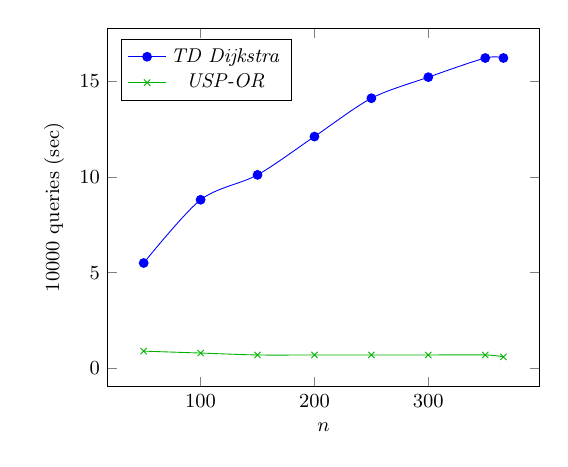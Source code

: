 \tikzstyle{textstyle}=[font=\fontsize{9}{9}\selectfont]
\begin{tikzpicture}[textstyle, scale=0.8]
    \begin{axis}[
        xlabel={$n$},
        ylabel={$10000$ queries (sec)},
		legend pos=north west
        ]
        
    \addplot[smooth,mark=*,color=blue] plot coordinates {
		(50,5.5)
		(100,8.8)
		(150,10.1)
		(200,12.1)
		(250,14.1)
		(300,15.2)
		(350,16.2)
		(366,16.2)
    };
    \addlegendentry{\textit{TD Dijkstra}}
    
    \addplot[smooth,mark=x,color=green!70!black] plot coordinates {
		(50,0.9)
		(100,0.8)
		(150,0.7)
		(200,0.7)
		(250,0.7)
		(300,0.7)
		(350,0.7)
		(366,0.6)
    };
    \addlegendentry{\textit{USP-OR}}
    
    \end{axis}
\end{tikzpicture}

